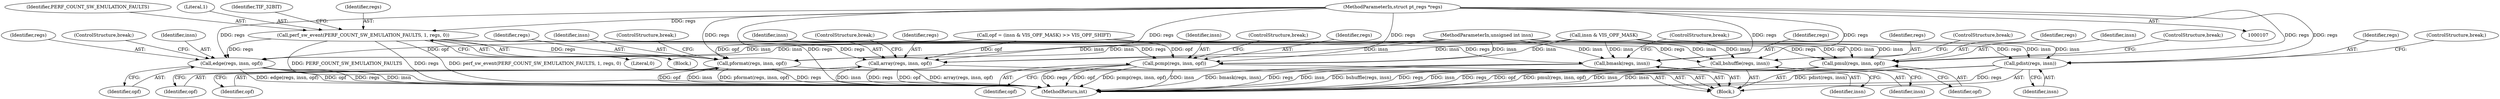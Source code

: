 digraph "0_linux_a8b0ca17b80e92faab46ee7179ba9e99ccb61233_40@pointer" {
"1000124" [label="(Call,perf_sw_event(PERF_COUNT_SW_EMULATION_FAULTS, 1, regs, 0))"];
"1000108" [label="(MethodParameterIn,struct pt_regs *regs)"];
"1000166" [label="(Call,pformat(regs, insn, opf))"];
"1000178" [label="(Call,pmul(regs, insn, opf))"];
"1000191" [label="(Call,pcmp(regs, insn, opf))"];
"1000208" [label="(Call,edge(regs, insn, opf))"];
"1000214" [label="(Call,pdist(regs, insn))"];
"1000221" [label="(Call,array(regs, insn, opf))"];
"1000227" [label="(Call,bmask(regs, insn))"];
"1000232" [label="(Call,bshuffle(regs, insn))"];
"1000193" [label="(Identifier,insn)"];
"1000195" [label="(ControlStructure,break;)"];
"1000223" [label="(Identifier,insn)"];
"1000208" [label="(Call,edge(regs, insn, opf))"];
"1000110" [label="(Block,)"];
"1000126" [label="(Literal,1)"];
"1000228" [label="(Identifier,regs)"];
"1000211" [label="(Identifier,opf)"];
"1000230" [label="(ControlStructure,break;)"];
"1000124" [label="(Call,perf_sw_event(PERF_COUNT_SW_EMULATION_FAULTS, 1, regs, 0))"];
"1000179" [label="(Identifier,regs)"];
"1000216" [label="(Identifier,insn)"];
"1000225" [label="(ControlStructure,break;)"];
"1000233" [label="(Identifier,regs)"];
"1000147" [label="(Call,opf = (insn & VIS_OPF_MASK) >> VIS_OPF_SHIFT)"];
"1000178" [label="(Call,pmul(regs, insn, opf))"];
"1000232" [label="(Call,bshuffle(regs, insn))"];
"1000234" [label="(Identifier,insn)"];
"1000221" [label="(Call,array(regs, insn, opf))"];
"1000168" [label="(Identifier,insn)"];
"1000180" [label="(Identifier,insn)"];
"1000169" [label="(Identifier,opf)"];
"1000194" [label="(Identifier,opf)"];
"1000235" [label="(ControlStructure,break;)"];
"1000131" [label="(Identifier,TIF_32BIT)"];
"1000215" [label="(Identifier,regs)"];
"1000150" [label="(Call,insn & VIS_OPF_MASK)"];
"1000156" [label="(Block,)"];
"1000209" [label="(Identifier,regs)"];
"1000214" [label="(Call,pdist(regs, insn))"];
"1000212" [label="(ControlStructure,break;)"];
"1000227" [label="(Call,bmask(regs, insn))"];
"1000181" [label="(Identifier,opf)"];
"1000210" [label="(Identifier,insn)"];
"1000229" [label="(Identifier,insn)"];
"1000127" [label="(Identifier,regs)"];
"1000109" [label="(MethodParameterIn,unsigned int insn)"];
"1000217" [label="(ControlStructure,break;)"];
"1000224" [label="(Identifier,opf)"];
"1000108" [label="(MethodParameterIn,struct pt_regs *regs)"];
"1000250" [label="(MethodReturn,int)"];
"1000166" [label="(Call,pformat(regs, insn, opf))"];
"1000182" [label="(ControlStructure,break;)"];
"1000125" [label="(Identifier,PERF_COUNT_SW_EMULATION_FAULTS)"];
"1000191" [label="(Call,pcmp(regs, insn, opf))"];
"1000170" [label="(ControlStructure,break;)"];
"1000128" [label="(Literal,0)"];
"1000167" [label="(Identifier,regs)"];
"1000192" [label="(Identifier,regs)"];
"1000222" [label="(Identifier,regs)"];
"1000124" -> "1000110"  [label="AST: "];
"1000124" -> "1000128"  [label="CFG: "];
"1000125" -> "1000124"  [label="AST: "];
"1000126" -> "1000124"  [label="AST: "];
"1000127" -> "1000124"  [label="AST: "];
"1000128" -> "1000124"  [label="AST: "];
"1000131" -> "1000124"  [label="CFG: "];
"1000124" -> "1000250"  [label="DDG: PERF_COUNT_SW_EMULATION_FAULTS"];
"1000124" -> "1000250"  [label="DDG: regs"];
"1000124" -> "1000250"  [label="DDG: perf_sw_event(PERF_COUNT_SW_EMULATION_FAULTS, 1, regs, 0)"];
"1000108" -> "1000124"  [label="DDG: regs"];
"1000124" -> "1000166"  [label="DDG: regs"];
"1000124" -> "1000178"  [label="DDG: regs"];
"1000124" -> "1000191"  [label="DDG: regs"];
"1000124" -> "1000208"  [label="DDG: regs"];
"1000124" -> "1000214"  [label="DDG: regs"];
"1000124" -> "1000221"  [label="DDG: regs"];
"1000124" -> "1000227"  [label="DDG: regs"];
"1000124" -> "1000232"  [label="DDG: regs"];
"1000108" -> "1000107"  [label="AST: "];
"1000108" -> "1000250"  [label="DDG: regs"];
"1000108" -> "1000166"  [label="DDG: regs"];
"1000108" -> "1000178"  [label="DDG: regs"];
"1000108" -> "1000191"  [label="DDG: regs"];
"1000108" -> "1000208"  [label="DDG: regs"];
"1000108" -> "1000214"  [label="DDG: regs"];
"1000108" -> "1000221"  [label="DDG: regs"];
"1000108" -> "1000227"  [label="DDG: regs"];
"1000108" -> "1000232"  [label="DDG: regs"];
"1000166" -> "1000156"  [label="AST: "];
"1000166" -> "1000169"  [label="CFG: "];
"1000167" -> "1000166"  [label="AST: "];
"1000168" -> "1000166"  [label="AST: "];
"1000169" -> "1000166"  [label="AST: "];
"1000170" -> "1000166"  [label="CFG: "];
"1000166" -> "1000250"  [label="DDG: opf"];
"1000166" -> "1000250"  [label="DDG: insn"];
"1000166" -> "1000250"  [label="DDG: pformat(regs, insn, opf)"];
"1000166" -> "1000250"  [label="DDG: regs"];
"1000150" -> "1000166"  [label="DDG: insn"];
"1000109" -> "1000166"  [label="DDG: insn"];
"1000147" -> "1000166"  [label="DDG: opf"];
"1000178" -> "1000156"  [label="AST: "];
"1000178" -> "1000181"  [label="CFG: "];
"1000179" -> "1000178"  [label="AST: "];
"1000180" -> "1000178"  [label="AST: "];
"1000181" -> "1000178"  [label="AST: "];
"1000182" -> "1000178"  [label="CFG: "];
"1000178" -> "1000250"  [label="DDG: regs"];
"1000178" -> "1000250"  [label="DDG: opf"];
"1000178" -> "1000250"  [label="DDG: pmul(regs, insn, opf)"];
"1000178" -> "1000250"  [label="DDG: insn"];
"1000150" -> "1000178"  [label="DDG: insn"];
"1000109" -> "1000178"  [label="DDG: insn"];
"1000147" -> "1000178"  [label="DDG: opf"];
"1000191" -> "1000156"  [label="AST: "];
"1000191" -> "1000194"  [label="CFG: "];
"1000192" -> "1000191"  [label="AST: "];
"1000193" -> "1000191"  [label="AST: "];
"1000194" -> "1000191"  [label="AST: "];
"1000195" -> "1000191"  [label="CFG: "];
"1000191" -> "1000250"  [label="DDG: opf"];
"1000191" -> "1000250"  [label="DDG: pcmp(regs, insn, opf)"];
"1000191" -> "1000250"  [label="DDG: insn"];
"1000191" -> "1000250"  [label="DDG: regs"];
"1000150" -> "1000191"  [label="DDG: insn"];
"1000109" -> "1000191"  [label="DDG: insn"];
"1000147" -> "1000191"  [label="DDG: opf"];
"1000208" -> "1000156"  [label="AST: "];
"1000208" -> "1000211"  [label="CFG: "];
"1000209" -> "1000208"  [label="AST: "];
"1000210" -> "1000208"  [label="AST: "];
"1000211" -> "1000208"  [label="AST: "];
"1000212" -> "1000208"  [label="CFG: "];
"1000208" -> "1000250"  [label="DDG: regs"];
"1000208" -> "1000250"  [label="DDG: insn"];
"1000208" -> "1000250"  [label="DDG: edge(regs, insn, opf)"];
"1000208" -> "1000250"  [label="DDG: opf"];
"1000150" -> "1000208"  [label="DDG: insn"];
"1000109" -> "1000208"  [label="DDG: insn"];
"1000147" -> "1000208"  [label="DDG: opf"];
"1000214" -> "1000156"  [label="AST: "];
"1000214" -> "1000216"  [label="CFG: "];
"1000215" -> "1000214"  [label="AST: "];
"1000216" -> "1000214"  [label="AST: "];
"1000217" -> "1000214"  [label="CFG: "];
"1000214" -> "1000250"  [label="DDG: insn"];
"1000214" -> "1000250"  [label="DDG: pdist(regs, insn)"];
"1000214" -> "1000250"  [label="DDG: regs"];
"1000150" -> "1000214"  [label="DDG: insn"];
"1000109" -> "1000214"  [label="DDG: insn"];
"1000221" -> "1000156"  [label="AST: "];
"1000221" -> "1000224"  [label="CFG: "];
"1000222" -> "1000221"  [label="AST: "];
"1000223" -> "1000221"  [label="AST: "];
"1000224" -> "1000221"  [label="AST: "];
"1000225" -> "1000221"  [label="CFG: "];
"1000221" -> "1000250"  [label="DDG: array(regs, insn, opf)"];
"1000221" -> "1000250"  [label="DDG: insn"];
"1000221" -> "1000250"  [label="DDG: regs"];
"1000221" -> "1000250"  [label="DDG: opf"];
"1000150" -> "1000221"  [label="DDG: insn"];
"1000109" -> "1000221"  [label="DDG: insn"];
"1000147" -> "1000221"  [label="DDG: opf"];
"1000227" -> "1000156"  [label="AST: "];
"1000227" -> "1000229"  [label="CFG: "];
"1000228" -> "1000227"  [label="AST: "];
"1000229" -> "1000227"  [label="AST: "];
"1000230" -> "1000227"  [label="CFG: "];
"1000227" -> "1000250"  [label="DDG: bmask(regs, insn)"];
"1000227" -> "1000250"  [label="DDG: regs"];
"1000227" -> "1000250"  [label="DDG: insn"];
"1000150" -> "1000227"  [label="DDG: insn"];
"1000109" -> "1000227"  [label="DDG: insn"];
"1000232" -> "1000156"  [label="AST: "];
"1000232" -> "1000234"  [label="CFG: "];
"1000233" -> "1000232"  [label="AST: "];
"1000234" -> "1000232"  [label="AST: "];
"1000235" -> "1000232"  [label="CFG: "];
"1000232" -> "1000250"  [label="DDG: bshuffle(regs, insn)"];
"1000232" -> "1000250"  [label="DDG: regs"];
"1000232" -> "1000250"  [label="DDG: insn"];
"1000150" -> "1000232"  [label="DDG: insn"];
"1000109" -> "1000232"  [label="DDG: insn"];
}

